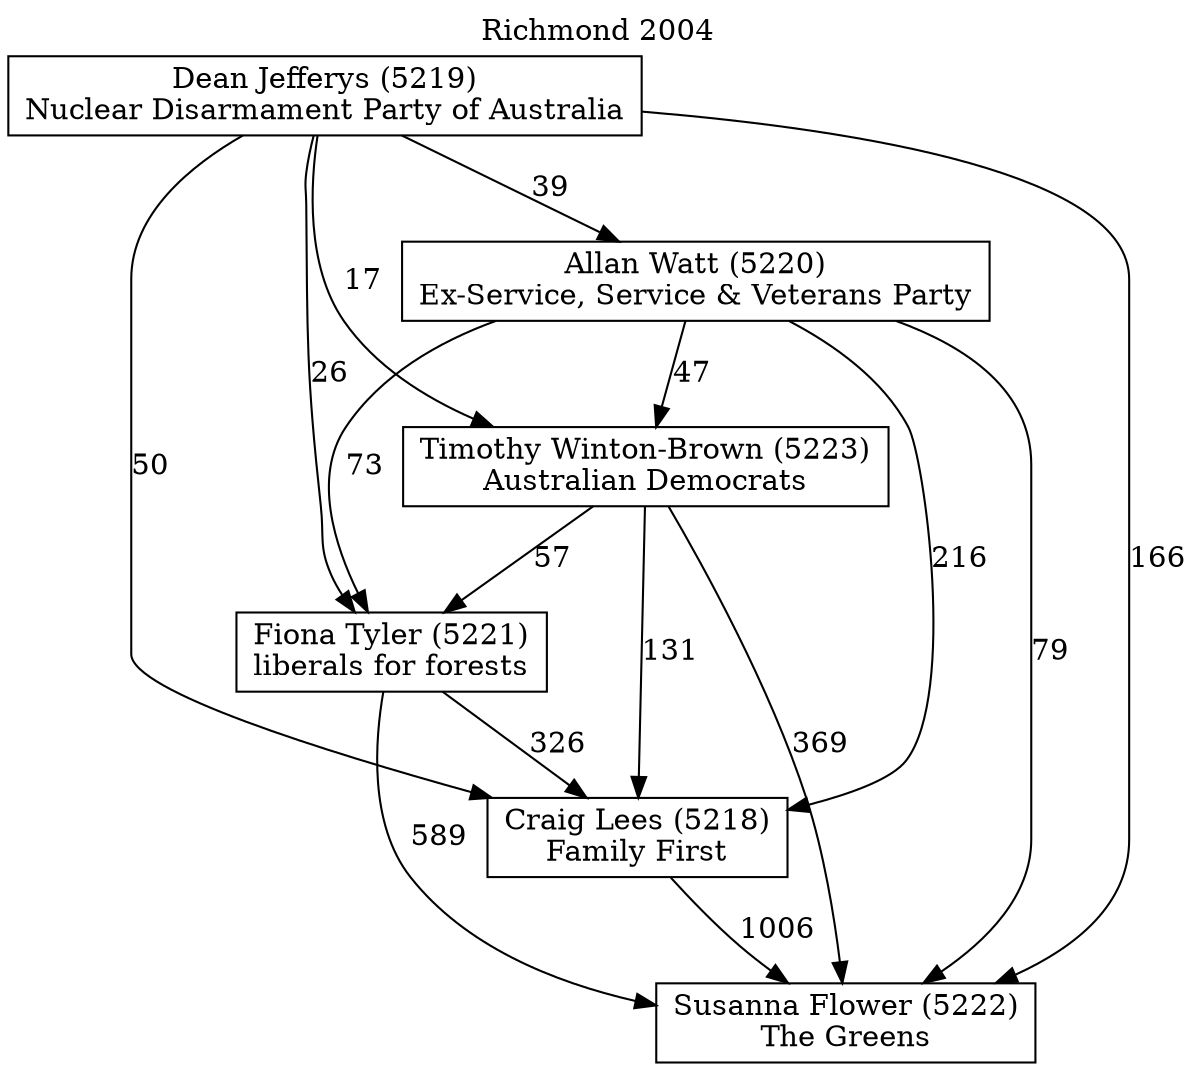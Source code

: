 // House preference flow
digraph "Susanna Flower (5222)_Richmond_2004" {
	graph [label="Richmond 2004" labelloc=t mclimit=10]
	node [shape=box]
	"Allan Watt (5220)" [label="Allan Watt (5220)
Ex-Service, Service & Veterans Party"]
	"Craig Lees (5218)" [label="Craig Lees (5218)
Family First"]
	"Dean Jefferys (5219)" [label="Dean Jefferys (5219)
Nuclear Disarmament Party of Australia"]
	"Fiona Tyler (5221)" [label="Fiona Tyler (5221)
liberals for forests"]
	"Susanna Flower (5222)" [label="Susanna Flower (5222)
The Greens"]
	"Timothy Winton-Brown (5223)" [label="Timothy Winton-Brown (5223)
Australian Democrats"]
	"Allan Watt (5220)" -> "Craig Lees (5218)" [label=216]
	"Allan Watt (5220)" -> "Fiona Tyler (5221)" [label=73]
	"Allan Watt (5220)" -> "Susanna Flower (5222)" [label=79]
	"Allan Watt (5220)" -> "Timothy Winton-Brown (5223)" [label=47]
	"Craig Lees (5218)" -> "Susanna Flower (5222)" [label=1006]
	"Dean Jefferys (5219)" -> "Allan Watt (5220)" [label=39]
	"Dean Jefferys (5219)" -> "Craig Lees (5218)" [label=50]
	"Dean Jefferys (5219)" -> "Fiona Tyler (5221)" [label=26]
	"Dean Jefferys (5219)" -> "Susanna Flower (5222)" [label=166]
	"Dean Jefferys (5219)" -> "Timothy Winton-Brown (5223)" [label=17]
	"Fiona Tyler (5221)" -> "Craig Lees (5218)" [label=326]
	"Fiona Tyler (5221)" -> "Susanna Flower (5222)" [label=589]
	"Timothy Winton-Brown (5223)" -> "Craig Lees (5218)" [label=131]
	"Timothy Winton-Brown (5223)" -> "Fiona Tyler (5221)" [label=57]
	"Timothy Winton-Brown (5223)" -> "Susanna Flower (5222)" [label=369]
}

